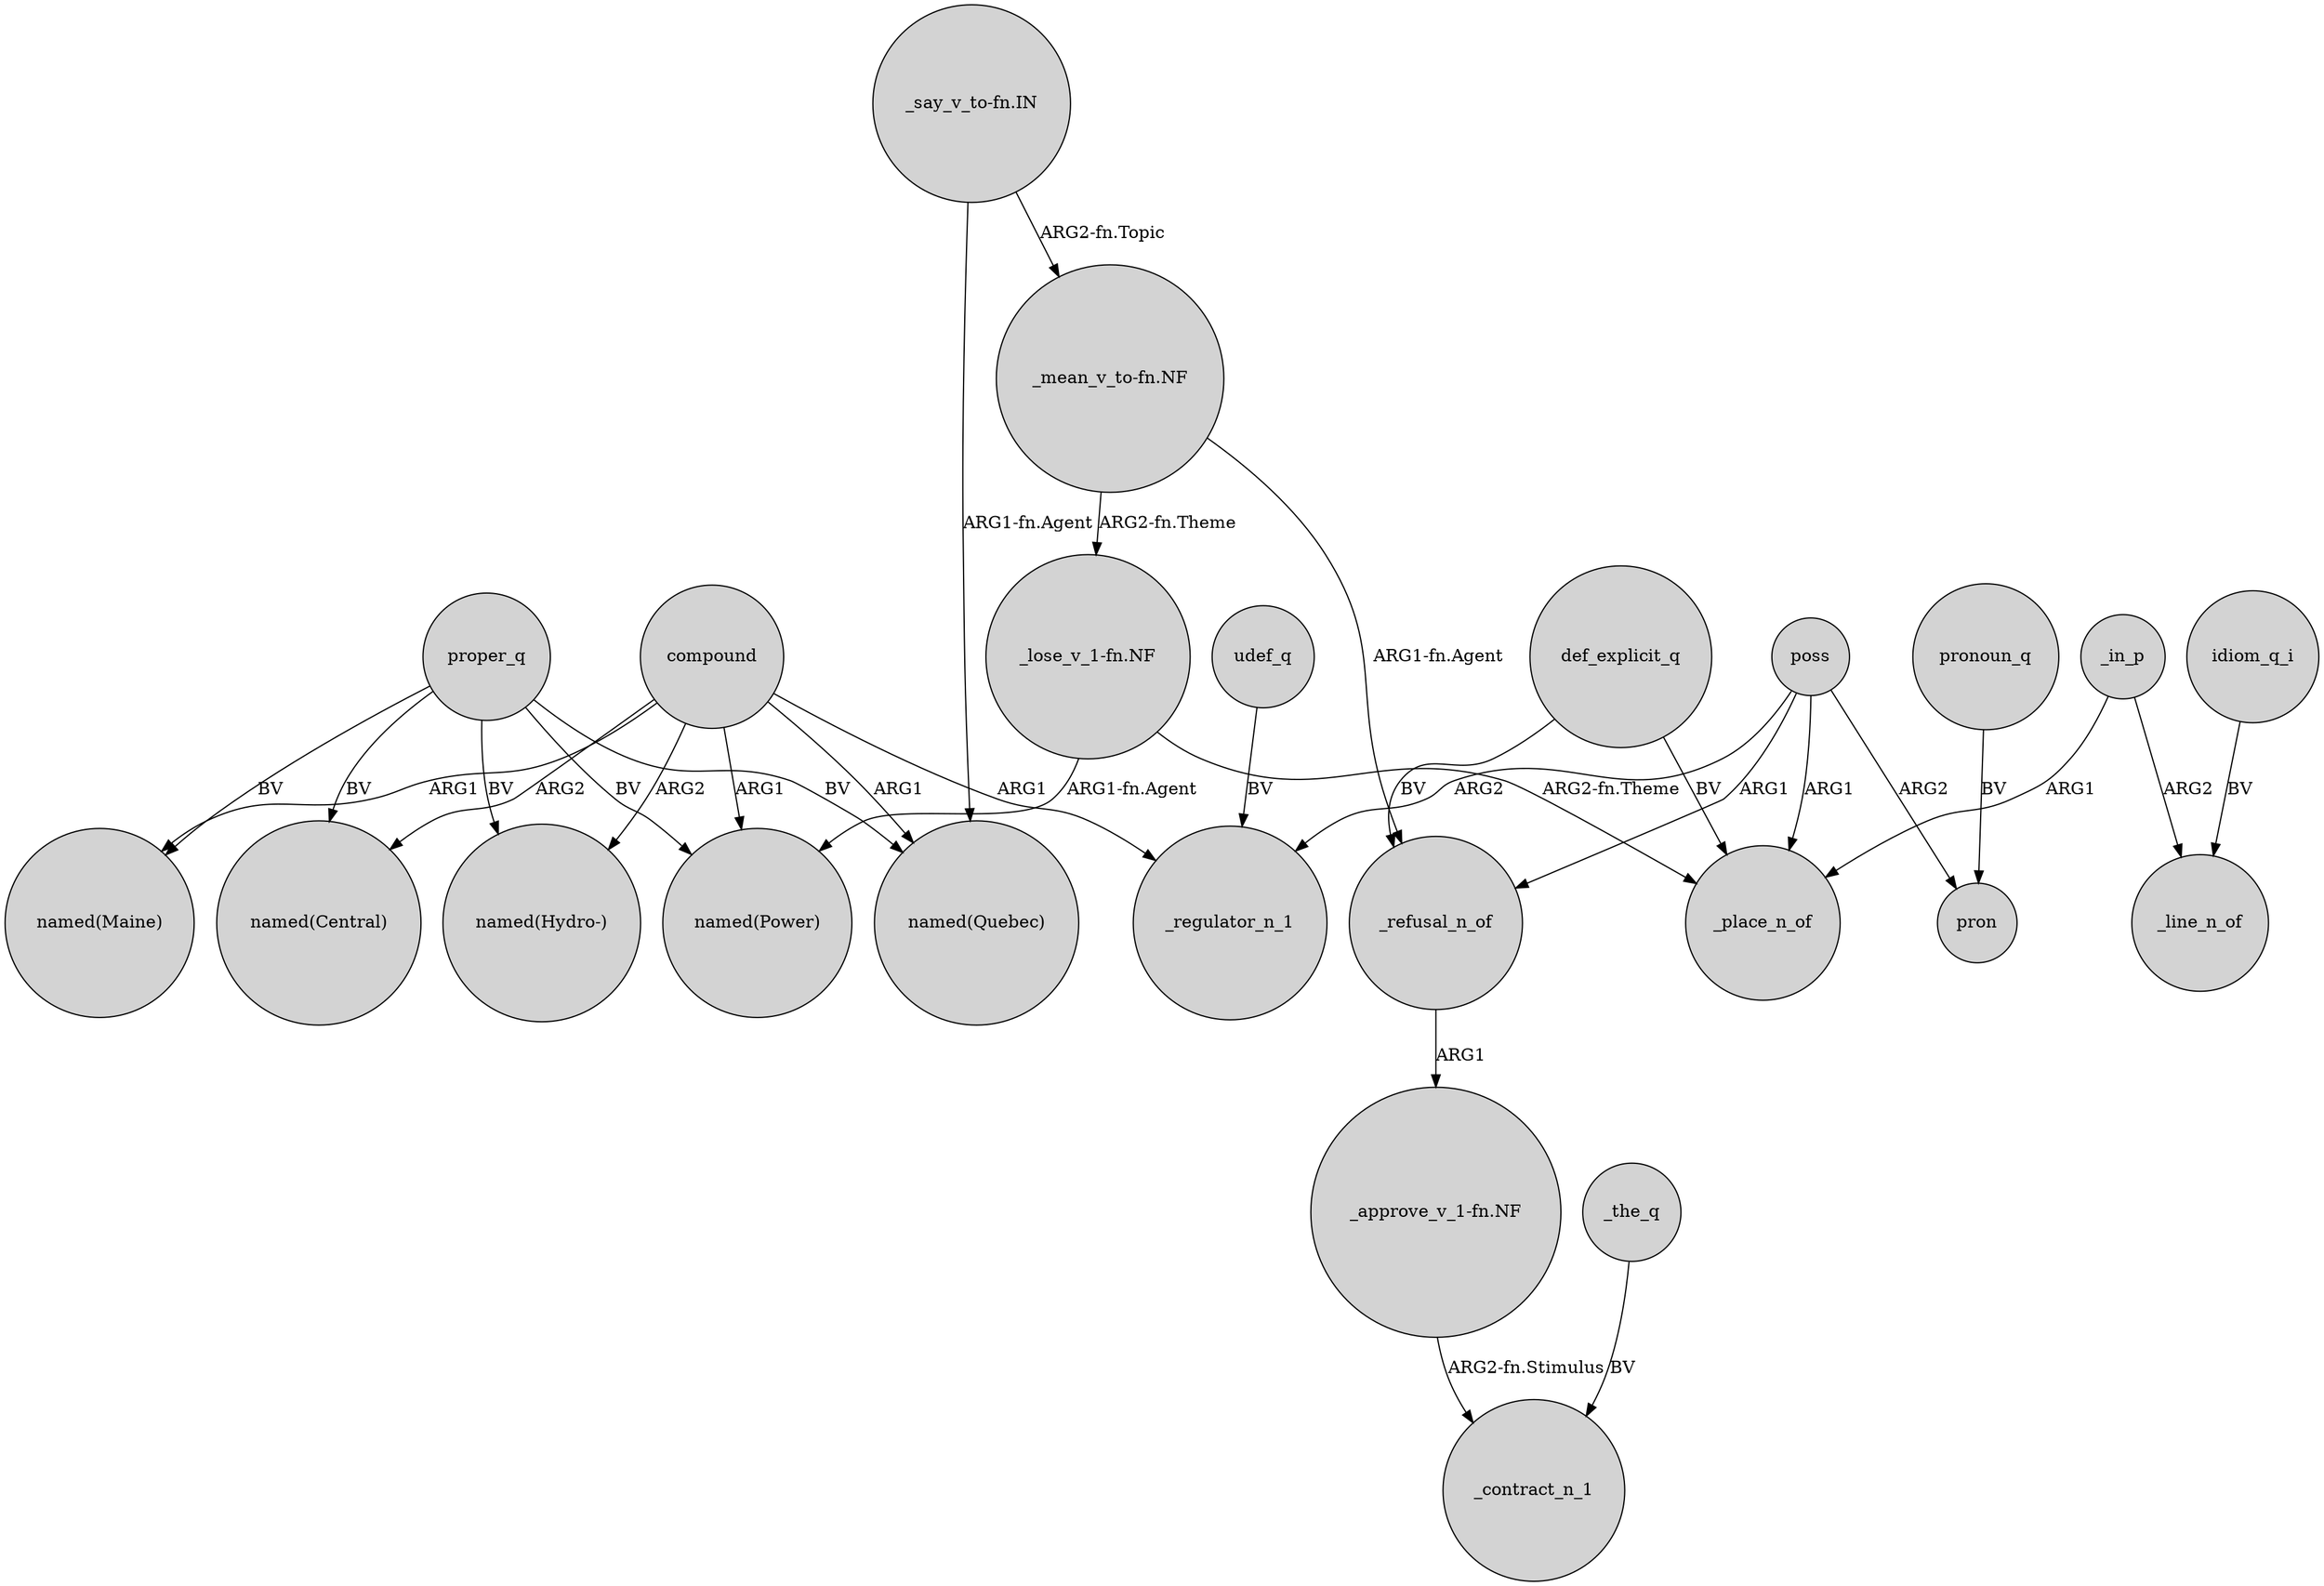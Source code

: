 digraph {
	node [shape=circle style=filled]
	compound -> "named(Power)" [label=ARG1]
	poss -> pron [label=ARG2]
	compound -> "named(Central)" [label=ARG2]
	def_explicit_q -> _refusal_n_of [label=BV]
	proper_q -> "named(Quebec)" [label=BV]
	def_explicit_q -> _place_n_of [label=BV]
	"_approve_v_1-fn.NF" -> _contract_n_1 [label="ARG2-fn.Stimulus"]
	"_mean_v_to-fn.NF" -> _refusal_n_of [label="ARG1-fn.Agent"]
	poss -> _refusal_n_of [label=ARG1]
	compound -> "named(Quebec)" [label=ARG1]
	poss -> _place_n_of [label=ARG1]
	proper_q -> "named(Hydro-)" [label=BV]
	proper_q -> "named(Maine)" [label=BV]
	"_say_v_to-fn.IN" -> "named(Quebec)" [label="ARG1-fn.Agent"]
	pronoun_q -> pron [label=BV]
	_the_q -> _contract_n_1 [label=BV]
	"_mean_v_to-fn.NF" -> "_lose_v_1-fn.NF" [label="ARG2-fn.Theme"]
	"_lose_v_1-fn.NF" -> "named(Power)" [label="ARG1-fn.Agent"]
	proper_q -> "named(Central)" [label=BV]
	_in_p -> _place_n_of [label=ARG1]
	poss -> _regulator_n_1 [label=ARG2]
	_in_p -> _line_n_of [label=ARG2]
	_refusal_n_of -> "_approve_v_1-fn.NF" [label=ARG1]
	compound -> "named(Maine)" [label=ARG1]
	"_lose_v_1-fn.NF" -> _place_n_of [label="ARG2-fn.Theme"]
	"_say_v_to-fn.IN" -> "_mean_v_to-fn.NF" [label="ARG2-fn.Topic"]
	compound -> _regulator_n_1 [label=ARG1]
	compound -> "named(Hydro-)" [label=ARG2]
	proper_q -> "named(Power)" [label=BV]
	idiom_q_i -> _line_n_of [label=BV]
	udef_q -> _regulator_n_1 [label=BV]
}
